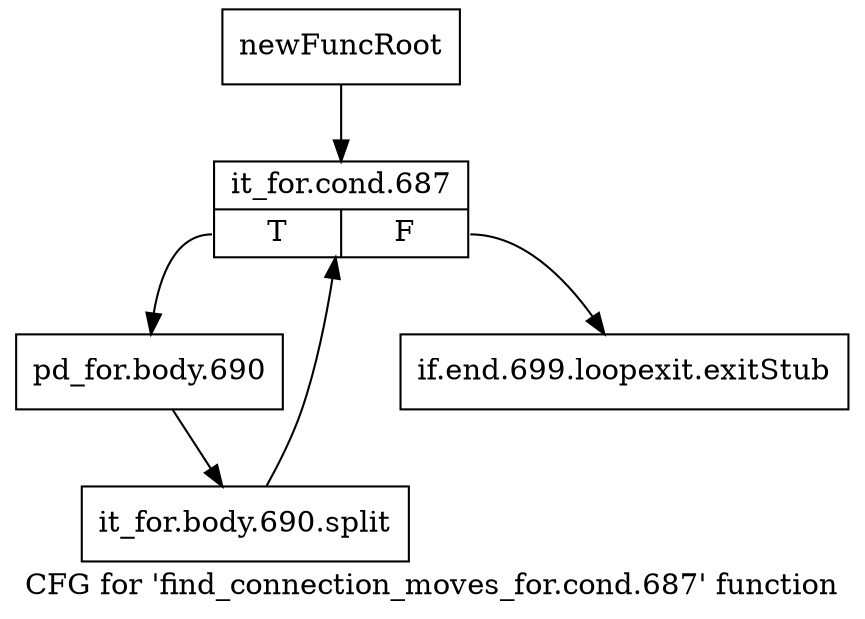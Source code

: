 digraph "CFG for 'find_connection_moves_for.cond.687' function" {
	label="CFG for 'find_connection_moves_for.cond.687' function";

	Node0x4255320 [shape=record,label="{newFuncRoot}"];
	Node0x4255320 -> Node0x42553c0;
	Node0x4255370 [shape=record,label="{if.end.699.loopexit.exitStub}"];
	Node0x42553c0 [shape=record,label="{it_for.cond.687|{<s0>T|<s1>F}}"];
	Node0x42553c0:s0 -> Node0x4255410;
	Node0x42553c0:s1 -> Node0x4255370;
	Node0x4255410 [shape=record,label="{pd_for.body.690}"];
	Node0x4255410 -> Node0x4fdac90;
	Node0x4fdac90 [shape=record,label="{it_for.body.690.split}"];
	Node0x4fdac90 -> Node0x42553c0;
}
